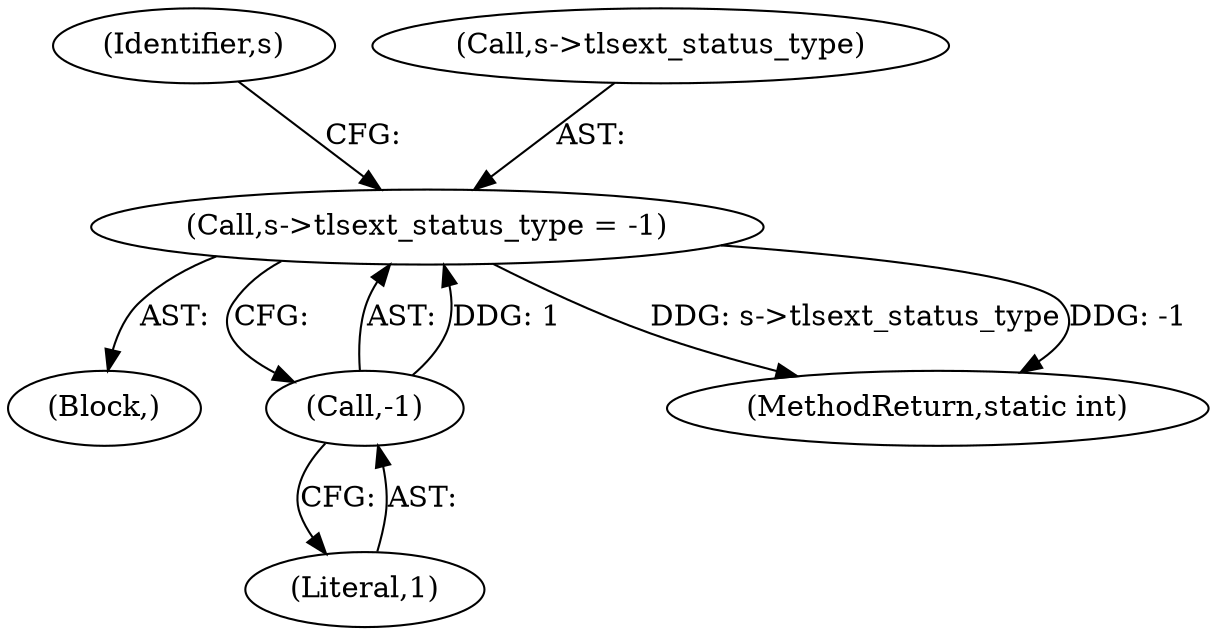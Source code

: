 digraph "0_openssl_a004e72b95835136d3f1ea90517f706c24c03da7_3@pointer" {
"1000139" [label="(Call,s->tlsext_status_type = -1)"];
"1000143" [label="(Call,-1)"];
"1000121" [label="(Block,)"];
"1001399" [label="(MethodReturn,static int)"];
"1000148" [label="(Identifier,s)"];
"1000143" [label="(Call,-1)"];
"1000140" [label="(Call,s->tlsext_status_type)"];
"1000144" [label="(Literal,1)"];
"1000139" [label="(Call,s->tlsext_status_type = -1)"];
"1000139" -> "1000121"  [label="AST: "];
"1000139" -> "1000143"  [label="CFG: "];
"1000140" -> "1000139"  [label="AST: "];
"1000143" -> "1000139"  [label="AST: "];
"1000148" -> "1000139"  [label="CFG: "];
"1000139" -> "1001399"  [label="DDG: s->tlsext_status_type"];
"1000139" -> "1001399"  [label="DDG: -1"];
"1000143" -> "1000139"  [label="DDG: 1"];
"1000143" -> "1000144"  [label="CFG: "];
"1000144" -> "1000143"  [label="AST: "];
}
